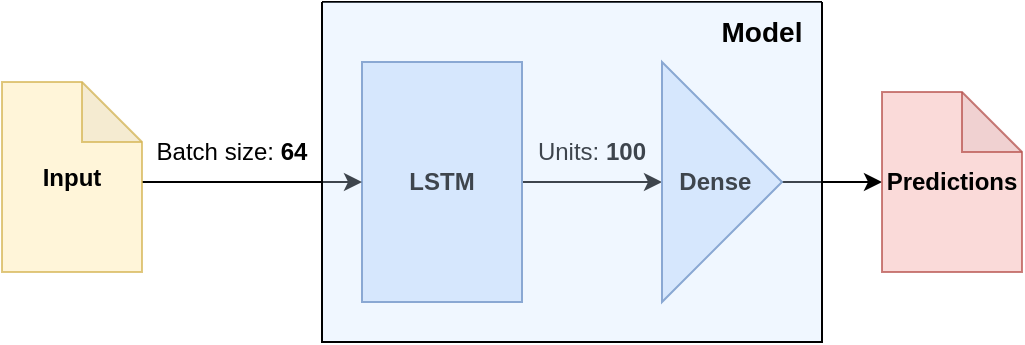 <mxfile version="21.1.4" type="device">
  <diagram name="Page-1" id="TQ82Zk0Q4UlF9jKKjoYi">
    <mxGraphModel dx="708" dy="461" grid="1" gridSize="10" guides="1" tooltips="1" connect="1" arrows="1" fold="1" page="1" pageScale="1" pageWidth="1169" pageHeight="827" math="0" shadow="0">
      <root>
        <mxCell id="0" />
        <mxCell id="1" parent="0" />
        <mxCell id="zvbYDGwUcTA-Dl48deIL-4" style="edgeStyle=orthogonalEdgeStyle;rounded=0;orthogonalLoop=1;jettySize=auto;html=1;" edge="1" parent="1" source="zvbYDGwUcTA-Dl48deIL-1" target="zvbYDGwUcTA-Dl48deIL-2">
          <mxGeometry relative="1" as="geometry" />
        </mxCell>
        <mxCell id="zvbYDGwUcTA-Dl48deIL-1" value="&lt;font size=&quot;1&quot;&gt;&lt;b style=&quot;font-size: 12px;&quot;&gt;LSTM&lt;/b&gt;&lt;/font&gt;" style="rounded=0;whiteSpace=wrap;html=1;fillColor=#dae8fc;strokeColor=#6c8ebf;" vertex="1" parent="1">
          <mxGeometry x="250" y="160" width="80" height="120" as="geometry" />
        </mxCell>
        <mxCell id="zvbYDGwUcTA-Dl48deIL-5" style="edgeStyle=orthogonalEdgeStyle;rounded=0;orthogonalLoop=1;jettySize=auto;html=1;entryX=0;entryY=0.5;entryDx=0;entryDy=0;entryPerimeter=0;" edge="1" parent="1" source="zvbYDGwUcTA-Dl48deIL-2" target="zvbYDGwUcTA-Dl48deIL-3">
          <mxGeometry relative="1" as="geometry" />
        </mxCell>
        <mxCell id="zvbYDGwUcTA-Dl48deIL-2" value="&lt;b style=&quot;&quot;&gt;&lt;span style=&quot;white-space: pre;&quot;&gt;&amp;nbsp; &lt;/span&gt;Dense&lt;/b&gt;" style="triangle;whiteSpace=wrap;html=1;align=left;fillColor=#dae8fc;strokeColor=#6c8ebf;" vertex="1" parent="1">
          <mxGeometry x="400" y="160" width="60" height="120" as="geometry" />
        </mxCell>
        <mxCell id="zvbYDGwUcTA-Dl48deIL-3" value="&lt;b&gt;&lt;font style=&quot;font-size: 12px;&quot;&gt;Predictions&lt;/font&gt;&lt;/b&gt;" style="shape=note;whiteSpace=wrap;html=1;backgroundOutline=1;darkOpacity=0.05;fillColor=#f8cecc;strokeColor=#b85450;opacity=75;" vertex="1" parent="1">
          <mxGeometry x="510" y="175" width="70" height="90" as="geometry" />
        </mxCell>
        <mxCell id="zvbYDGwUcTA-Dl48deIL-8" style="edgeStyle=orthogonalEdgeStyle;rounded=0;orthogonalLoop=1;jettySize=auto;html=1;entryX=0;entryY=0.5;entryDx=0;entryDy=0;exitX=0;exitY=1;exitDx=0;exitDy=0;" edge="1" parent="1" source="zvbYDGwUcTA-Dl48deIL-9" target="zvbYDGwUcTA-Dl48deIL-1">
          <mxGeometry relative="1" as="geometry">
            <mxPoint x="150" y="220" as="sourcePoint" />
            <Array as="points">
              <mxPoint x="190" y="220" />
              <mxPoint x="190" y="220" />
            </Array>
          </mxGeometry>
        </mxCell>
        <mxCell id="zvbYDGwUcTA-Dl48deIL-9" value="Batch size: &lt;b&gt;64&lt;/b&gt;" style="text;html=1;strokeColor=none;fillColor=none;align=center;verticalAlign=middle;whiteSpace=wrap;rounded=0;" vertex="1" parent="1">
          <mxGeometry x="140" y="190" width="90" height="30" as="geometry" />
        </mxCell>
        <mxCell id="zvbYDGwUcTA-Dl48deIL-10" value="Units: &lt;b&gt;100&lt;/b&gt;" style="text;html=1;strokeColor=none;fillColor=none;align=center;verticalAlign=middle;whiteSpace=wrap;rounded=0;" vertex="1" parent="1">
          <mxGeometry x="330" y="190" width="70" height="30" as="geometry" />
        </mxCell>
        <mxCell id="zvbYDGwUcTA-Dl48deIL-11" value="&lt;b&gt;&lt;font style=&quot;font-size: 12px;&quot;&gt;Input&lt;/font&gt;&lt;/b&gt;" style="shape=note;whiteSpace=wrap;html=1;backgroundOutline=1;darkOpacity=0.05;fillColor=#fff2cc;strokeColor=#d6b656;opacity=75;" vertex="1" parent="1">
          <mxGeometry x="70" y="170" width="70" height="95" as="geometry" />
        </mxCell>
        <mxCell id="zvbYDGwUcTA-Dl48deIL-12" value="" style="swimlane;startSize=0;swimlaneFillColor=#CCE5FF;fillOpacity=30;" vertex="1" parent="1">
          <mxGeometry x="230" y="130" width="250" height="170" as="geometry" />
        </mxCell>
        <mxCell id="zvbYDGwUcTA-Dl48deIL-13" value="Model" style="text;html=1;strokeColor=none;fillColor=none;align=center;verticalAlign=middle;whiteSpace=wrap;rounded=0;fontStyle=1;fontSize=14;" vertex="1" parent="zvbYDGwUcTA-Dl48deIL-12">
          <mxGeometry x="190" width="60" height="30" as="geometry" />
        </mxCell>
      </root>
    </mxGraphModel>
  </diagram>
</mxfile>
